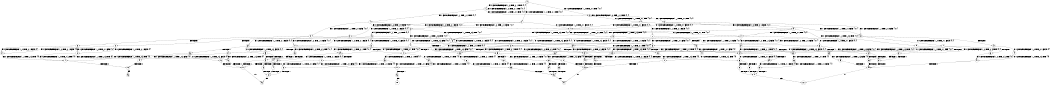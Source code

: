 digraph BCG {
size = "7, 10.5";
center = TRUE;
node [shape = circle];
0 [peripheries = 2];
0 -> 1 [label = "EX !0 !ATOMIC_EXCH_BRANCH (1, +0, TRUE, +0, 1, TRUE) !{0, 1}"];
0 -> 2 [label = "EX !1 !ATOMIC_EXCH_BRANCH (1, +1, TRUE, +0, 1, TRUE) !{0, 1}"];
0 -> 3 [label = "EX !0 !ATOMIC_EXCH_BRANCH (1, +0, TRUE, +0, 1, TRUE) !{0, 1}"];
1 -> 1 [label = "EX !0 !ATOMIC_EXCH_BRANCH (1, +0, TRUE, +0, 1, TRUE) !{0, 1}"];
1 -> 4 [label = "EX !1 !ATOMIC_EXCH_BRANCH (1, +1, TRUE, +0, 1, TRUE) !{0, 1}"];
1 -> 3 [label = "EX !0 !ATOMIC_EXCH_BRANCH (1, +0, TRUE, +0, 1, TRUE) !{0, 1}"];
2 -> 5 [label = "EX !1 !ATOMIC_EXCH_BRANCH (1, +1, TRUE, +0, 1, FALSE) !{0, 1}"];
2 -> 6 [label = "EX !0 !ATOMIC_EXCH_BRANCH (1, +0, TRUE, +0, 1, FALSE) !{0, 1}"];
2 -> 7 [label = "EX !0 !ATOMIC_EXCH_BRANCH (1, +0, TRUE, +0, 1, FALSE) !{0, 1}"];
3 -> 8 [label = "EX !1 !ATOMIC_EXCH_BRANCH (1, +1, TRUE, +0, 1, TRUE) !{0, 1}"];
3 -> 3 [label = "EX !0 !ATOMIC_EXCH_BRANCH (1, +0, TRUE, +0, 1, TRUE) !{0, 1}"];
3 -> 9 [label = "EX !1 !ATOMIC_EXCH_BRANCH (1, +1, TRUE, +0, 1, TRUE) !{0, 1}"];
4 -> 6 [label = "EX !0 !ATOMIC_EXCH_BRANCH (1, +0, TRUE, +0, 1, FALSE) !{0, 1}"];
4 -> 10 [label = "EX !1 !ATOMIC_EXCH_BRANCH (1, +1, TRUE, +0, 1, FALSE) !{0, 1}"];
4 -> 7 [label = "EX !0 !ATOMIC_EXCH_BRANCH (1, +0, TRUE, +0, 1, FALSE) !{0, 1}"];
5 -> 11 [label = "EX !0 !ATOMIC_EXCH_BRANCH (1, +0, TRUE, +0, 1, FALSE) !{0, 1}"];
5 -> 12 [label = "TERMINATE !1"];
5 -> 13 [label = "EX !0 !ATOMIC_EXCH_BRANCH (1, +0, TRUE, +0, 1, FALSE) !{0, 1}"];
6 -> 14 [label = "EX !0 !ATOMIC_EXCH_BRANCH (1, +0, TRUE, +0, 3, TRUE) !{0, 1}"];
6 -> 15 [label = "EX !1 !ATOMIC_EXCH_BRANCH (1, +1, TRUE, +0, 1, TRUE) !{0, 1}"];
6 -> 16 [label = "EX !0 !ATOMIC_EXCH_BRANCH (1, +0, TRUE, +0, 3, TRUE) !{0, 1}"];
7 -> 17 [label = "EX !1 !ATOMIC_EXCH_BRANCH (1, +1, TRUE, +0, 1, TRUE) !{0, 1}"];
7 -> 16 [label = "EX !0 !ATOMIC_EXCH_BRANCH (1, +0, TRUE, +0, 3, TRUE) !{0, 1}"];
7 -> 18 [label = "EX !1 !ATOMIC_EXCH_BRANCH (1, +1, TRUE, +0, 1, TRUE) !{0, 1}"];
8 -> 19 [label = "EX !0 !ATOMIC_EXCH_BRANCH (1, +0, TRUE, +0, 1, FALSE) !{0, 1}"];
8 -> 20 [label = "EX !1 !ATOMIC_EXCH_BRANCH (1, +1, TRUE, +0, 1, FALSE) !{0, 1}"];
8 -> 7 [label = "EX !0 !ATOMIC_EXCH_BRANCH (1, +0, TRUE, +0, 1, FALSE) !{0, 1}"];
9 -> 20 [label = "EX !1 !ATOMIC_EXCH_BRANCH (1, +1, TRUE, +0, 1, FALSE) !{0, 1}"];
9 -> 7 [label = "EX !0 !ATOMIC_EXCH_BRANCH (1, +0, TRUE, +0, 1, FALSE) !{0, 1}"];
9 -> 21 [label = "EX !1 !ATOMIC_EXCH_BRANCH (1, +1, TRUE, +0, 1, FALSE) !{0, 1}"];
10 -> 11 [label = "EX !0 !ATOMIC_EXCH_BRANCH (1, +0, TRUE, +0, 1, FALSE) !{0, 1}"];
10 -> 22 [label = "TERMINATE !1"];
10 -> 13 [label = "EX !0 !ATOMIC_EXCH_BRANCH (1, +0, TRUE, +0, 1, FALSE) !{0, 1}"];
11 -> 23 [label = "EX !0 !ATOMIC_EXCH_BRANCH (1, +0, TRUE, +0, 3, TRUE) !{0, 1}"];
11 -> 24 [label = "TERMINATE !1"];
11 -> 25 [label = "EX !0 !ATOMIC_EXCH_BRANCH (1, +0, TRUE, +0, 3, TRUE) !{0, 1}"];
12 -> 26 [label = "EX !0 !ATOMIC_EXCH_BRANCH (1, +0, TRUE, +0, 1, FALSE) !{0}"];
12 -> 27 [label = "EX !0 !ATOMIC_EXCH_BRANCH (1, +0, TRUE, +0, 1, FALSE) !{0}"];
13 -> 25 [label = "EX !0 !ATOMIC_EXCH_BRANCH (1, +0, TRUE, +0, 3, TRUE) !{0, 1}"];
13 -> 28 [label = "TERMINATE !1"];
14 -> 29 [label = "EX !1 !ATOMIC_EXCH_BRANCH (1, +1, TRUE, +0, 1, TRUE) !{0, 1}"];
14 -> 30 [label = "TERMINATE !0"];
15 -> 31 [label = "EX !0 !ATOMIC_EXCH_BRANCH (1, +0, TRUE, +0, 3, FALSE) !{0, 1}"];
15 -> 32 [label = "EX !1 !ATOMIC_EXCH_BRANCH (1, +1, TRUE, +0, 1, FALSE) !{0, 1}"];
15 -> 33 [label = "EX !0 !ATOMIC_EXCH_BRANCH (1, +0, TRUE, +0, 3, FALSE) !{0, 1}"];
16 -> 34 [label = "EX !1 !ATOMIC_EXCH_BRANCH (1, +1, TRUE, +0, 1, TRUE) !{0, 1}"];
16 -> 35 [label = "EX !1 !ATOMIC_EXCH_BRANCH (1, +1, TRUE, +0, 1, TRUE) !{0, 1}"];
16 -> 36 [label = "TERMINATE !0"];
17 -> 37 [label = "EX !0 !ATOMIC_EXCH_BRANCH (1, +0, TRUE, +0, 3, FALSE) !{0, 1}"];
17 -> 38 [label = "EX !1 !ATOMIC_EXCH_BRANCH (1, +1, TRUE, +0, 1, FALSE) !{0, 1}"];
17 -> 33 [label = "EX !0 !ATOMIC_EXCH_BRANCH (1, +0, TRUE, +0, 3, FALSE) !{0, 1}"];
18 -> 38 [label = "EX !1 !ATOMIC_EXCH_BRANCH (1, +1, TRUE, +0, 1, FALSE) !{0, 1}"];
18 -> 33 [label = "EX !0 !ATOMIC_EXCH_BRANCH (1, +0, TRUE, +0, 3, FALSE) !{0, 1}"];
18 -> 39 [label = "EX !1 !ATOMIC_EXCH_BRANCH (1, +1, TRUE, +0, 1, FALSE) !{0, 1}"];
19 -> 40 [label = "EX !0 !ATOMIC_EXCH_BRANCH (1, +0, TRUE, +0, 3, TRUE) !{0, 1}"];
19 -> 17 [label = "EX !1 !ATOMIC_EXCH_BRANCH (1, +1, TRUE, +0, 1, TRUE) !{0, 1}"];
19 -> 16 [label = "EX !0 !ATOMIC_EXCH_BRANCH (1, +0, TRUE, +0, 3, TRUE) !{0, 1}"];
20 -> 41 [label = "EX !0 !ATOMIC_EXCH_BRANCH (1, +0, TRUE, +0, 1, FALSE) !{0, 1}"];
20 -> 42 [label = "TERMINATE !1"];
20 -> 13 [label = "EX !0 !ATOMIC_EXCH_BRANCH (1, +0, TRUE, +0, 1, FALSE) !{0, 1}"];
21 -> 13 [label = "EX !0 !ATOMIC_EXCH_BRANCH (1, +0, TRUE, +0, 1, FALSE) !{0, 1}"];
21 -> 43 [label = "TERMINATE !1"];
22 -> 26 [label = "EX !0 !ATOMIC_EXCH_BRANCH (1, +0, TRUE, +0, 1, FALSE) !{0}"];
22 -> 27 [label = "EX !0 !ATOMIC_EXCH_BRANCH (1, +0, TRUE, +0, 1, FALSE) !{0}"];
23 -> 44 [label = "TERMINATE !0"];
23 -> 45 [label = "TERMINATE !1"];
24 -> 46 [label = "EX !0 !ATOMIC_EXCH_BRANCH (1, +0, TRUE, +0, 3, TRUE) !{0}"];
24 -> 47 [label = "EX !0 !ATOMIC_EXCH_BRANCH (1, +0, TRUE, +0, 3, TRUE) !{0}"];
25 -> 48 [label = "TERMINATE !0"];
25 -> 49 [label = "TERMINATE !1"];
26 -> 46 [label = "EX !0 !ATOMIC_EXCH_BRANCH (1, +0, TRUE, +0, 3, TRUE) !{0}"];
26 -> 47 [label = "EX !0 !ATOMIC_EXCH_BRANCH (1, +0, TRUE, +0, 3, TRUE) !{0}"];
27 -> 47 [label = "EX !0 !ATOMIC_EXCH_BRANCH (1, +0, TRUE, +0, 3, TRUE) !{0}"];
28 -> 50 [label = "EX !0 !ATOMIC_EXCH_BRANCH (1, +0, TRUE, +0, 3, TRUE) !{0}"];
29 -> 51 [label = "EX !1 !ATOMIC_EXCH_BRANCH (1, +1, TRUE, +0, 1, FALSE) !{0, 1}"];
29 -> 52 [label = "TERMINATE !0"];
30 -> 53 [label = "EX !1 !ATOMIC_EXCH_BRANCH (1, +1, TRUE, +0, 1, TRUE) !{1}"];
30 -> 54 [label = "EX !1 !ATOMIC_EXCH_BRANCH (1, +1, TRUE, +0, 1, TRUE) !{1}"];
31 -> 29 [label = "EX !1 !ATOMIC_EXCH_BRANCH (1, +1, TRUE, +0, 1, TRUE) !{0, 1}"];
31 -> 30 [label = "TERMINATE !0"];
32 -> 55 [label = "EX !0 !ATOMIC_EXCH_BRANCH (1, +0, TRUE, +0, 3, FALSE) !{0, 1}"];
32 -> 56 [label = "TERMINATE !1"];
32 -> 57 [label = "EX !0 !ATOMIC_EXCH_BRANCH (1, +0, TRUE, +0, 3, FALSE) !{0, 1}"];
33 -> 34 [label = "EX !1 !ATOMIC_EXCH_BRANCH (1, +1, TRUE, +0, 1, TRUE) !{0, 1}"];
33 -> 35 [label = "EX !1 !ATOMIC_EXCH_BRANCH (1, +1, TRUE, +0, 1, TRUE) !{0, 1}"];
33 -> 36 [label = "TERMINATE !0"];
34 -> 58 [label = "EX !1 !ATOMIC_EXCH_BRANCH (1, +1, TRUE, +0, 1, FALSE) !{0, 1}"];
34 -> 59 [label = "TERMINATE !0"];
35 -> 58 [label = "EX !1 !ATOMIC_EXCH_BRANCH (1, +1, TRUE, +0, 1, FALSE) !{0, 1}"];
35 -> 60 [label = "EX !1 !ATOMIC_EXCH_BRANCH (1, +1, TRUE, +0, 1, FALSE) !{0, 1}"];
35 -> 61 [label = "TERMINATE !0"];
36 -> 62 [label = "EX !1 !ATOMIC_EXCH_BRANCH (1, +1, TRUE, +0, 1, TRUE) !{1}"];
37 -> 34 [label = "EX !1 !ATOMIC_EXCH_BRANCH (1, +1, TRUE, +0, 1, TRUE) !{0, 1}"];
37 -> 63 [label = "TERMINATE !0"];
38 -> 64 [label = "EX !0 !ATOMIC_EXCH_BRANCH (1, +0, TRUE, +0, 3, FALSE) !{0, 1}"];
38 -> 65 [label = "TERMINATE !1"];
38 -> 57 [label = "EX !0 !ATOMIC_EXCH_BRANCH (1, +0, TRUE, +0, 3, FALSE) !{0, 1}"];
39 -> 57 [label = "EX !0 !ATOMIC_EXCH_BRANCH (1, +0, TRUE, +0, 3, FALSE) !{0, 1}"];
39 -> 66 [label = "TERMINATE !1"];
40 -> 34 [label = "EX !1 !ATOMIC_EXCH_BRANCH (1, +1, TRUE, +0, 1, TRUE) !{0, 1}"];
40 -> 63 [label = "TERMINATE !0"];
41 -> 67 [label = "EX !0 !ATOMIC_EXCH_BRANCH (1, +0, TRUE, +0, 3, TRUE) !{0, 1}"];
41 -> 68 [label = "TERMINATE !1"];
41 -> 25 [label = "EX !0 !ATOMIC_EXCH_BRANCH (1, +0, TRUE, +0, 3, TRUE) !{0, 1}"];
42 -> 69 [label = "EX !0 !ATOMIC_EXCH_BRANCH (1, +0, TRUE, +0, 1, FALSE) !{0}"];
43 -> 70 [label = "EX !0 !ATOMIC_EXCH_BRANCH (1, +0, TRUE, +0, 1, FALSE) !{0}"];
44 -> 71 [label = "TERMINATE !1"];
45 -> 71 [label = "TERMINATE !0"];
46 -> 71 [label = "TERMINATE !0"];
47 -> 72 [label = "TERMINATE !0"];
48 -> 73 [label = "TERMINATE !1"];
49 -> 73 [label = "TERMINATE !0"];
50 -> 73 [label = "TERMINATE !0"];
51 -> 74 [label = "TERMINATE !0"];
51 -> 75 [label = "TERMINATE !1"];
52 -> 76 [label = "EX !1 !ATOMIC_EXCH_BRANCH (1, +1, TRUE, +0, 1, FALSE) !{1}"];
52 -> 77 [label = "EX !1 !ATOMIC_EXCH_BRANCH (1, +1, TRUE, +0, 1, FALSE) !{1}"];
53 -> 76 [label = "EX !1 !ATOMIC_EXCH_BRANCH (1, +1, TRUE, +0, 1, FALSE) !{1}"];
53 -> 77 [label = "EX !1 !ATOMIC_EXCH_BRANCH (1, +1, TRUE, +0, 1, FALSE) !{1}"];
54 -> 77 [label = "EX !1 !ATOMIC_EXCH_BRANCH (1, +1, TRUE, +0, 1, FALSE) !{1}"];
55 -> 44 [label = "TERMINATE !0"];
55 -> 45 [label = "TERMINATE !1"];
56 -> 78 [label = "EX !0 !ATOMIC_EXCH_BRANCH (1, +0, TRUE, +0, 3, FALSE) !{0}"];
56 -> 79 [label = "EX !0 !ATOMIC_EXCH_BRANCH (1, +0, TRUE, +0, 3, FALSE) !{0}"];
57 -> 48 [label = "TERMINATE !0"];
57 -> 49 [label = "TERMINATE !1"];
58 -> 80 [label = "TERMINATE !0"];
58 -> 81 [label = "TERMINATE !1"];
59 -> 82 [label = "EX !1 !ATOMIC_EXCH_BRANCH (1, +1, TRUE, +0, 1, FALSE) !{1}"];
60 -> 83 [label = "TERMINATE !0"];
60 -> 84 [label = "TERMINATE !1"];
61 -> 85 [label = "EX !1 !ATOMIC_EXCH_BRANCH (1, +1, TRUE, +0, 1, FALSE) !{1}"];
62 -> 85 [label = "EX !1 !ATOMIC_EXCH_BRANCH (1, +1, TRUE, +0, 1, FALSE) !{1}"];
63 -> 86 [label = "EX !1 !ATOMIC_EXCH_BRANCH (1, +1, TRUE, +0, 1, TRUE) !{1}"];
64 -> 87 [label = "TERMINATE !0"];
64 -> 88 [label = "TERMINATE !1"];
65 -> 89 [label = "EX !0 !ATOMIC_EXCH_BRANCH (1, +0, TRUE, +0, 3, FALSE) !{0}"];
66 -> 90 [label = "EX !0 !ATOMIC_EXCH_BRANCH (1, +0, TRUE, +0, 3, FALSE) !{0}"];
67 -> 87 [label = "TERMINATE !0"];
67 -> 88 [label = "TERMINATE !1"];
68 -> 91 [label = "EX !0 !ATOMIC_EXCH_BRANCH (1, +0, TRUE, +0, 3, TRUE) !{0}"];
69 -> 91 [label = "EX !0 !ATOMIC_EXCH_BRANCH (1, +0, TRUE, +0, 3, TRUE) !{0}"];
70 -> 50 [label = "EX !0 !ATOMIC_EXCH_BRANCH (1, +0, TRUE, +0, 3, TRUE) !{0}"];
71 -> 92 [label = "exit"];
72 -> 93 [label = "exit"];
73 -> 94 [label = "exit"];
74 -> 95 [label = "TERMINATE !1"];
75 -> 95 [label = "TERMINATE !0"];
76 -> 95 [label = "TERMINATE !1"];
77 -> 96 [label = "TERMINATE !1"];
78 -> 71 [label = "TERMINATE !0"];
79 -> 72 [label = "TERMINATE !0"];
80 -> 97 [label = "TERMINATE !1"];
81 -> 97 [label = "TERMINATE !0"];
82 -> 97 [label = "TERMINATE !1"];
83 -> 98 [label = "TERMINATE !1"];
84 -> 98 [label = "TERMINATE !0"];
85 -> 98 [label = "TERMINATE !1"];
86 -> 82 [label = "EX !1 !ATOMIC_EXCH_BRANCH (1, +1, TRUE, +0, 1, FALSE) !{1}"];
87 -> 99 [label = "TERMINATE !1"];
88 -> 99 [label = "TERMINATE !0"];
89 -> 99 [label = "TERMINATE !0"];
90 -> 73 [label = "TERMINATE !0"];
91 -> 99 [label = "TERMINATE !0"];
95 -> 92 [label = "exit"];
96 -> 100 [label = "exit"];
97 -> 101 [label = "exit"];
98 -> 94 [label = "exit"];
99 -> 101 [label = "exit"];
}
